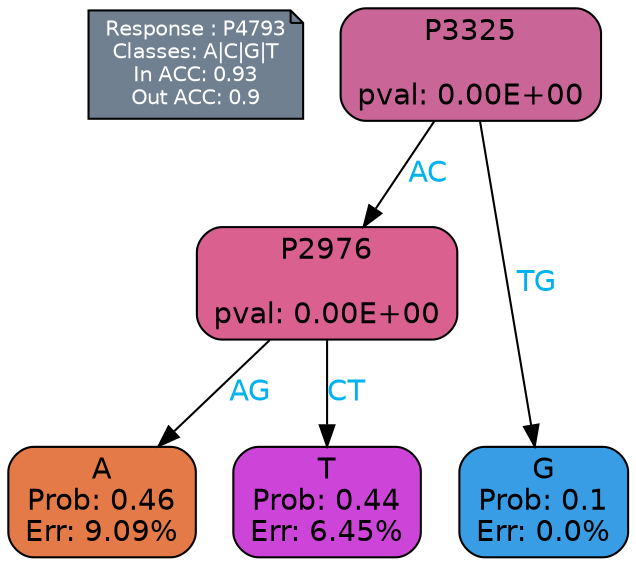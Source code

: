 digraph Tree {
node [shape=box, style="filled, rounded", color="black", fontname=helvetica] ;
graph [ranksep=equally, splines=polylines, bgcolor=transparent, dpi=600] ;
edge [fontname=helvetica] ;
LEGEND [label="Response : P4793
Classes: A|C|G|T
In ACC: 0.93
Out ACC: 0.9
",shape=note,align=left,style=filled,fillcolor="slategray",fontcolor="white",fontsize=10];1 [label="P3325

pval: 0.00E+00", fillcolor="#c96697"] ;
2 [label="P2976

pval: 0.00E+00", fillcolor="#d9608f"] ;
3 [label="A
Prob: 0.46
Err: 9.09%", fillcolor="#e37a48"] ;
4 [label="T
Prob: 0.44
Err: 6.45%", fillcolor="#cd44d9"] ;
5 [label="G
Prob: 0.1
Err: 0.0%", fillcolor="#399de5"] ;
1 -> 2 [label="AC",fontcolor=deepskyblue2] ;
1 -> 5 [label="TG",fontcolor=deepskyblue2] ;
2 -> 3 [label="AG",fontcolor=deepskyblue2] ;
2 -> 4 [label="CT",fontcolor=deepskyblue2] ;
{rank = same; 3;4;5;}{rank = same; LEGEND;1;}}